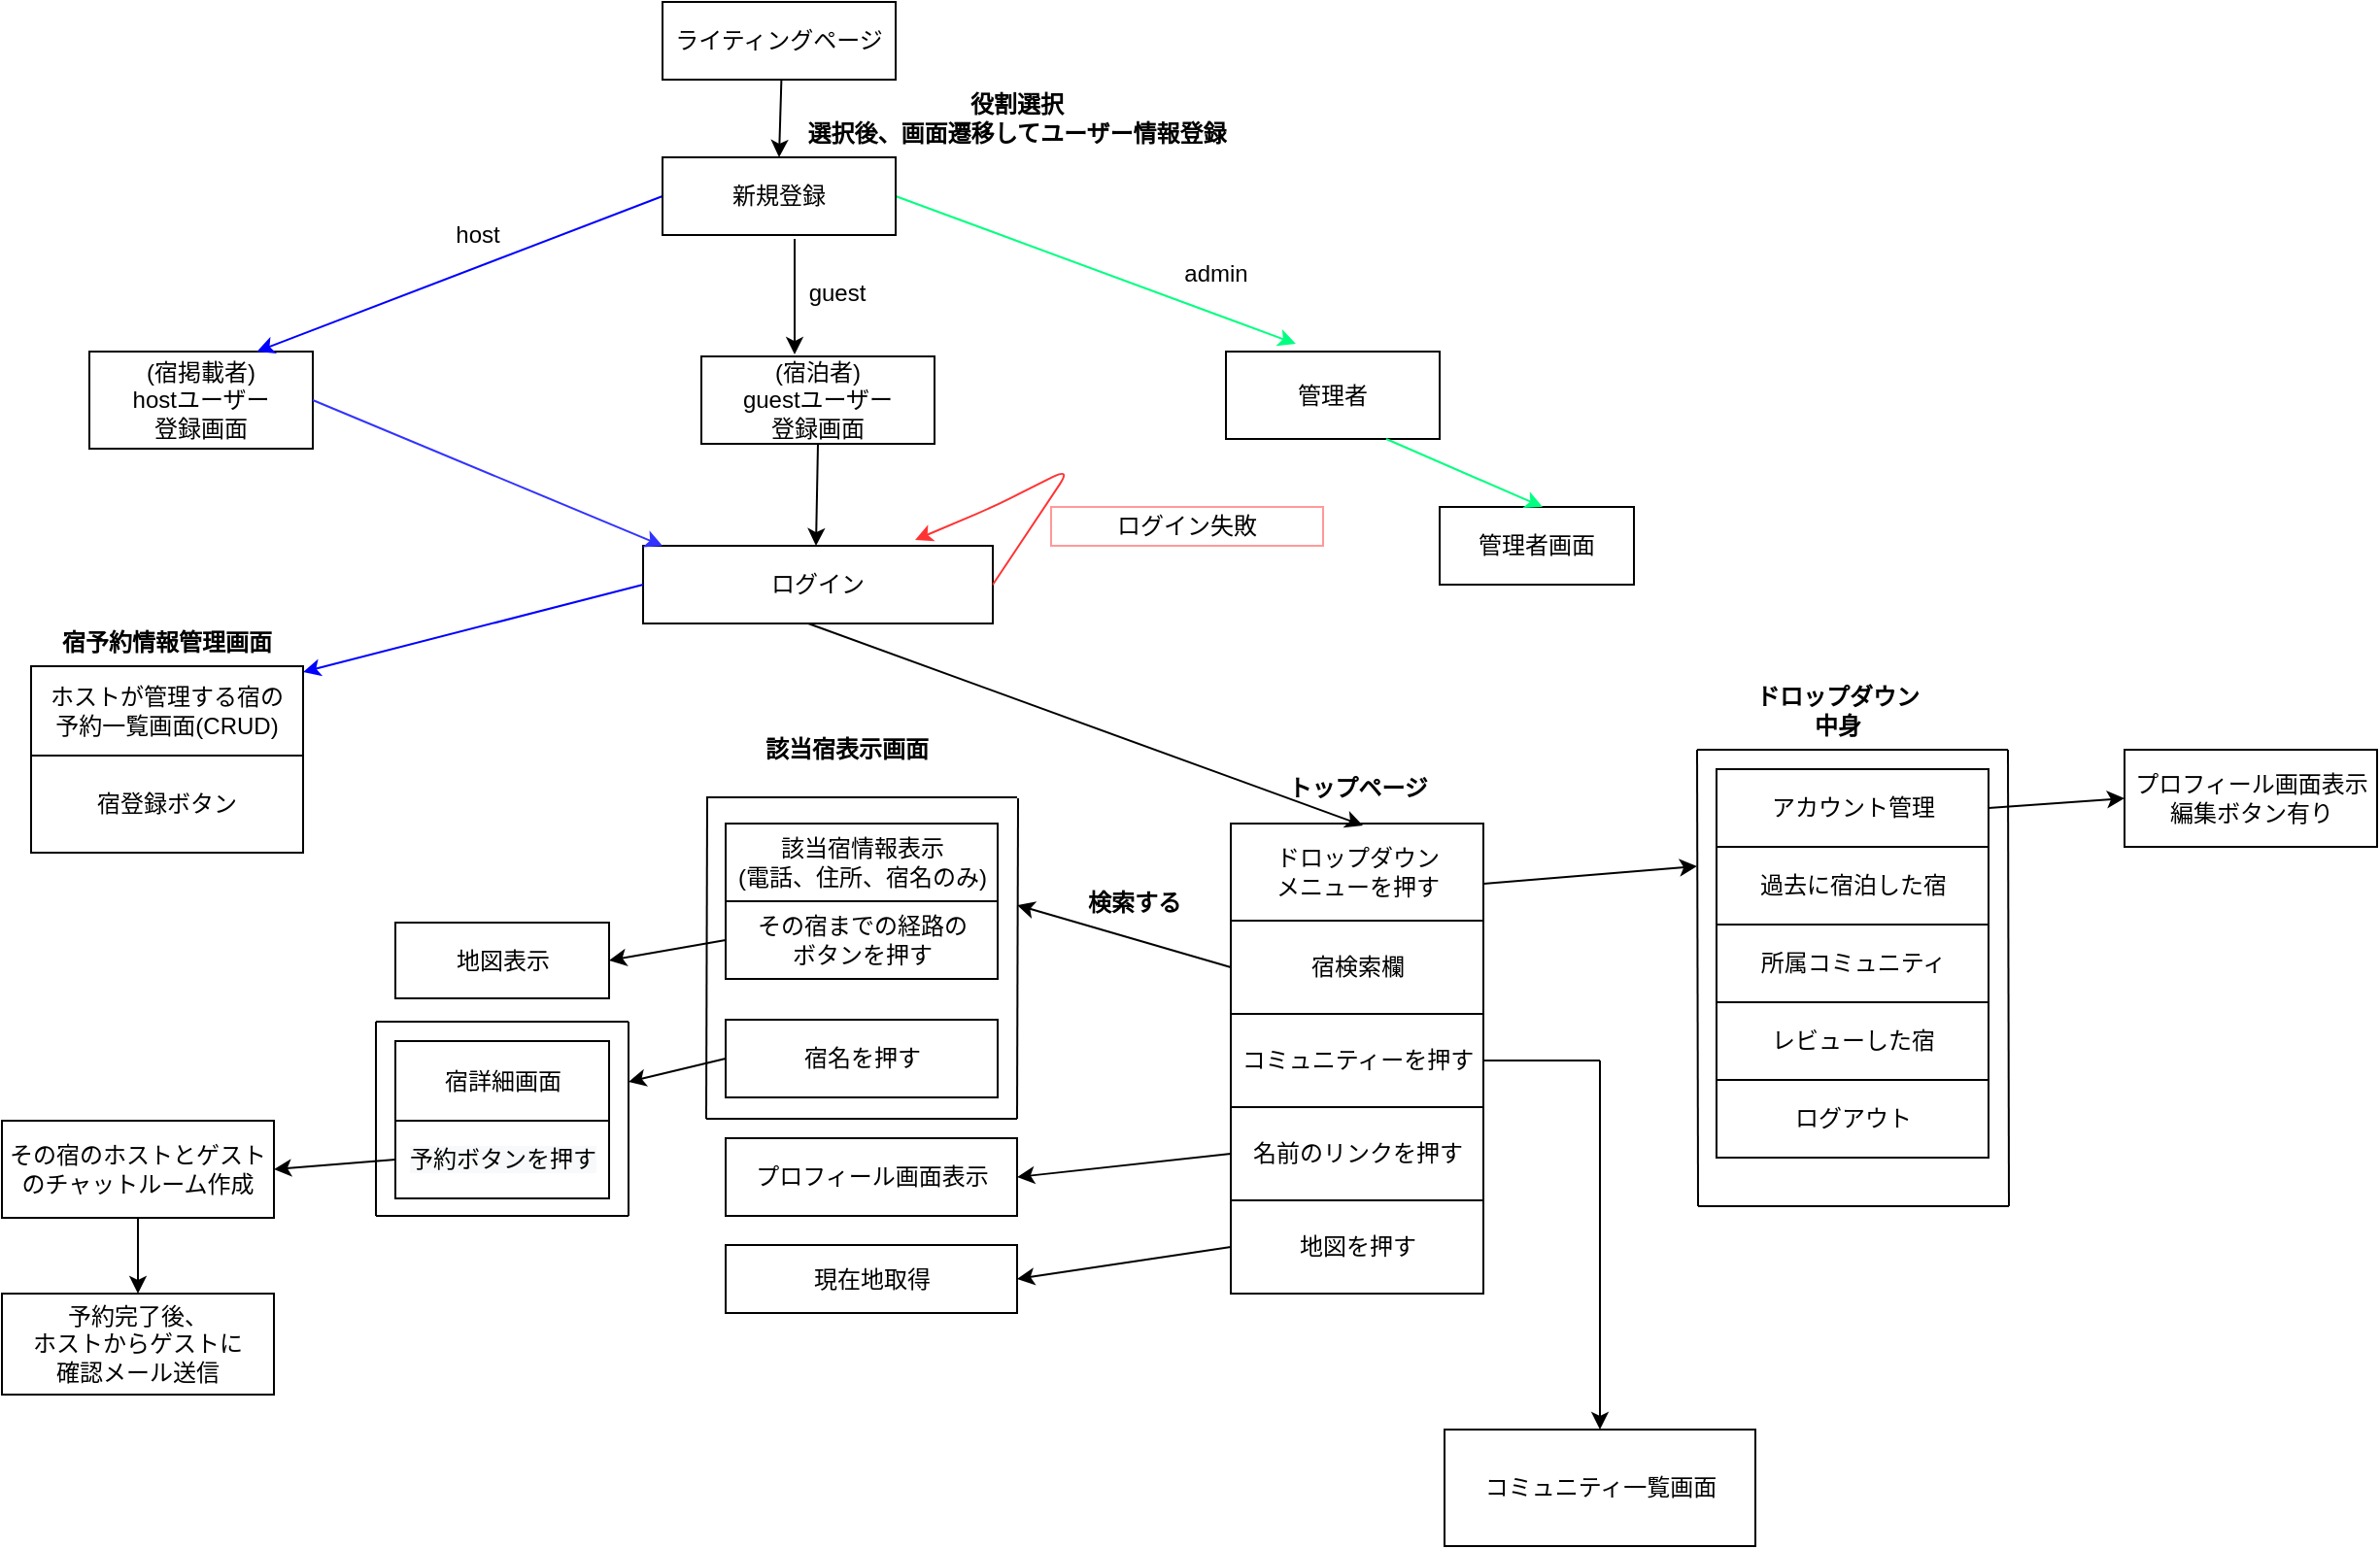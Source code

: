 <mxfile version="14.5.0" type="github">
  <diagram id="WhwGQC-mnGbwW_Mbt8xb" name="Page-1">
    <mxGraphModel dx="2384" dy="764" grid="1" gridSize="10" guides="1" tooltips="1" connect="1" arrows="1" fold="1" page="1" pageScale="1" pageWidth="827" pageHeight="1169" math="0" shadow="0">
      <root>
        <mxCell id="0" />
        <mxCell id="1" parent="0" />
        <mxCell id="xXuOm_tsiNNF9cSkQ2Ow-1" value="" style="shape=table;html=1;whiteSpace=wrap;startSize=0;container=1;collapsible=0;childLayout=tableLayout;" vertex="1" parent="1">
          <mxGeometry x="315" y="280" width="180" height="40" as="geometry" />
        </mxCell>
        <mxCell id="xXuOm_tsiNNF9cSkQ2Ow-2" value="" style="shape=partialRectangle;html=1;whiteSpace=wrap;collapsible=0;dropTarget=0;pointerEvents=0;fillColor=none;top=0;left=0;bottom=0;right=0;points=[[0,0.5],[1,0.5]];portConstraint=eastwest;" vertex="1" parent="xXuOm_tsiNNF9cSkQ2Ow-1">
          <mxGeometry width="180" height="40" as="geometry" />
        </mxCell>
        <mxCell id="xXuOm_tsiNNF9cSkQ2Ow-3" value="ログイン" style="shape=partialRectangle;html=1;whiteSpace=wrap;connectable=0;overflow=hidden;fillColor=none;top=0;left=0;bottom=0;right=0;" vertex="1" parent="xXuOm_tsiNNF9cSkQ2Ow-2">
          <mxGeometry width="180" height="40" as="geometry" />
        </mxCell>
        <mxCell id="xXuOm_tsiNNF9cSkQ2Ow-92" value="" style="endArrow=classic;html=1;strokeColor=#FF3333;" edge="1" parent="xXuOm_tsiNNF9cSkQ2Ow-1">
          <mxGeometry width="50" height="50" relative="1" as="geometry">
            <mxPoint x="180" y="20" as="sourcePoint" />
            <mxPoint x="140" y="-3" as="targetPoint" />
            <Array as="points">
              <mxPoint x="220" y="-40" />
              <mxPoint x="180" y="-20" />
            </Array>
          </mxGeometry>
        </mxCell>
        <mxCell id="xXuOm_tsiNNF9cSkQ2Ow-14" value="" style="shape=table;html=1;whiteSpace=wrap;startSize=0;container=1;collapsible=0;childLayout=tableLayout;" vertex="1" parent="1">
          <mxGeometry x="725" y="260" width="100" height="40" as="geometry" />
        </mxCell>
        <mxCell id="xXuOm_tsiNNF9cSkQ2Ow-15" value="" style="shape=partialRectangle;html=1;whiteSpace=wrap;collapsible=0;dropTarget=0;pointerEvents=0;fillColor=none;top=0;left=0;bottom=0;right=0;points=[[0,0.5],[1,0.5]];portConstraint=eastwest;" vertex="1" parent="xXuOm_tsiNNF9cSkQ2Ow-14">
          <mxGeometry width="100" height="40" as="geometry" />
        </mxCell>
        <mxCell id="xXuOm_tsiNNF9cSkQ2Ow-16" value="管理者画面" style="shape=partialRectangle;html=1;whiteSpace=wrap;connectable=0;overflow=hidden;fillColor=none;top=0;left=0;bottom=0;right=0;" vertex="1" parent="xXuOm_tsiNNF9cSkQ2Ow-15">
          <mxGeometry width="100" height="40" as="geometry" />
        </mxCell>
        <mxCell id="xXuOm_tsiNNF9cSkQ2Ow-17" value="" style="shape=table;html=1;whiteSpace=wrap;startSize=0;container=1;collapsible=0;childLayout=tableLayout;" vertex="1" parent="1">
          <mxGeometry x="187.5" y="535" width="110" height="41" as="geometry" />
        </mxCell>
        <mxCell id="xXuOm_tsiNNF9cSkQ2Ow-18" value="" style="shape=partialRectangle;html=1;whiteSpace=wrap;collapsible=0;dropTarget=0;pointerEvents=0;fillColor=none;top=0;left=0;bottom=0;right=0;points=[[0,0.5],[1,0.5]];portConstraint=eastwest;" vertex="1" parent="xXuOm_tsiNNF9cSkQ2Ow-17">
          <mxGeometry width="110" height="41" as="geometry" />
        </mxCell>
        <mxCell id="xXuOm_tsiNNF9cSkQ2Ow-19" value="宿詳細画面" style="shape=partialRectangle;html=1;whiteSpace=wrap;connectable=0;overflow=hidden;fillColor=none;top=0;left=0;bottom=0;right=0;" vertex="1" parent="xXuOm_tsiNNF9cSkQ2Ow-18">
          <mxGeometry width="110" height="41" as="geometry" />
        </mxCell>
        <mxCell id="xXuOm_tsiNNF9cSkQ2Ow-35" value="" style="shape=table;html=1;whiteSpace=wrap;startSize=0;container=1;collapsible=0;childLayout=tableLayout;" vertex="1" parent="1">
          <mxGeometry x="325" width="120" height="40" as="geometry" />
        </mxCell>
        <mxCell id="xXuOm_tsiNNF9cSkQ2Ow-36" value="" style="shape=partialRectangle;html=1;whiteSpace=wrap;collapsible=0;dropTarget=0;pointerEvents=0;fillColor=none;top=0;left=0;bottom=0;right=0;points=[[0,0.5],[1,0.5]];portConstraint=eastwest;" vertex="1" parent="xXuOm_tsiNNF9cSkQ2Ow-35">
          <mxGeometry width="120" height="40" as="geometry" />
        </mxCell>
        <mxCell id="xXuOm_tsiNNF9cSkQ2Ow-37" value="ライティングページ" style="shape=partialRectangle;html=1;whiteSpace=wrap;connectable=0;overflow=hidden;fillColor=none;top=0;left=0;bottom=0;right=0;" vertex="1" parent="xXuOm_tsiNNF9cSkQ2Ow-36">
          <mxGeometry width="120" height="40" as="geometry" />
        </mxCell>
        <mxCell id="xXuOm_tsiNNF9cSkQ2Ow-39" value="プロフィール画面表示&lt;br&gt;編集ボタン有り" style="rounded=0;whiteSpace=wrap;html=1;" vertex="1" parent="1">
          <mxGeometry x="1077.5" y="385" width="130" height="50" as="geometry" />
        </mxCell>
        <mxCell id="xXuOm_tsiNNF9cSkQ2Ow-40" value="現在地取得" style="rounded=0;whiteSpace=wrap;html=1;" vertex="1" parent="1">
          <mxGeometry x="357.5" y="640" width="150" height="35" as="geometry" />
        </mxCell>
        <mxCell id="xXuOm_tsiNNF9cSkQ2Ow-41" value="プロフィール画面表示" style="rounded=0;whiteSpace=wrap;html=1;" vertex="1" parent="1">
          <mxGeometry x="357.5" y="585" width="150" height="40" as="geometry" />
        </mxCell>
        <mxCell id="xXuOm_tsiNNF9cSkQ2Ow-44" value="&lt;font style=&quot;vertical-align: inherit&quot;&gt;&lt;font style=&quot;vertical-align: inherit&quot;&gt;(宿泊者)&lt;br&gt;guestユーザー&lt;br&gt;登録画面&lt;br&gt;&lt;/font&gt;&lt;/font&gt;" style="rounded=0;whiteSpace=wrap;html=1;" vertex="1" parent="1">
          <mxGeometry x="345" y="182.5" width="120" height="45" as="geometry" />
        </mxCell>
        <mxCell id="xXuOm_tsiNNF9cSkQ2Ow-45" value="管理者" style="rounded=0;whiteSpace=wrap;html=1;" vertex="1" parent="1">
          <mxGeometry x="615" y="180" width="110" height="45" as="geometry" />
        </mxCell>
        <mxCell id="xXuOm_tsiNNF9cSkQ2Ow-46" value="&lt;font style=&quot;vertical-align: inherit&quot;&gt;&lt;font style=&quot;vertical-align: inherit&quot;&gt;(宿掲載者)&lt;br&gt;hostユーザー&lt;br&gt;登録画面&lt;/font&gt;&lt;/font&gt;" style="rounded=0;whiteSpace=wrap;html=1;" vertex="1" parent="1">
          <mxGeometry x="30" y="180" width="115" height="50" as="geometry" />
        </mxCell>
        <mxCell id="xXuOm_tsiNNF9cSkQ2Ow-47" value="" style="shape=table;html=1;whiteSpace=wrap;startSize=0;container=1;collapsible=0;childLayout=tableLayout;" vertex="1" parent="1">
          <mxGeometry x="617.5" y="423" width="130" height="242" as="geometry" />
        </mxCell>
        <mxCell id="xXuOm_tsiNNF9cSkQ2Ow-48" value="" style="shape=partialRectangle;html=1;whiteSpace=wrap;collapsible=0;dropTarget=0;pointerEvents=0;fillColor=none;top=0;left=0;bottom=0;right=0;points=[[0,0.5],[1,0.5]];portConstraint=eastwest;" vertex="1" parent="xXuOm_tsiNNF9cSkQ2Ow-47">
          <mxGeometry width="130" height="50" as="geometry" />
        </mxCell>
        <mxCell id="xXuOm_tsiNNF9cSkQ2Ow-49" value="&lt;span&gt;ドロップダウン&lt;/span&gt;&lt;br&gt;&lt;span&gt;メニューを押す&lt;/span&gt;" style="shape=partialRectangle;html=1;whiteSpace=wrap;connectable=0;overflow=hidden;fillColor=none;top=0;left=0;bottom=0;right=0;" vertex="1" parent="xXuOm_tsiNNF9cSkQ2Ow-48">
          <mxGeometry width="130" height="50" as="geometry" />
        </mxCell>
        <mxCell id="xXuOm_tsiNNF9cSkQ2Ow-50" value="" style="shape=partialRectangle;html=1;whiteSpace=wrap;collapsible=0;dropTarget=0;pointerEvents=0;fillColor=none;top=0;left=0;bottom=0;right=0;points=[[0,0.5],[1,0.5]];portConstraint=eastwest;" vertex="1" parent="xXuOm_tsiNNF9cSkQ2Ow-47">
          <mxGeometry y="50" width="130" height="48" as="geometry" />
        </mxCell>
        <mxCell id="xXuOm_tsiNNF9cSkQ2Ow-51" value="宿検索欄" style="shape=partialRectangle;html=1;whiteSpace=wrap;connectable=0;overflow=hidden;fillColor=none;top=0;left=0;bottom=0;right=0;" vertex="1" parent="xXuOm_tsiNNF9cSkQ2Ow-50">
          <mxGeometry width="130" height="48" as="geometry" />
        </mxCell>
        <mxCell id="xXuOm_tsiNNF9cSkQ2Ow-52" value="" style="shape=partialRectangle;html=1;whiteSpace=wrap;collapsible=0;dropTarget=0;pointerEvents=0;fillColor=none;top=0;left=0;bottom=0;right=0;points=[[0,0.5],[1,0.5]];portConstraint=eastwest;" vertex="1" parent="xXuOm_tsiNNF9cSkQ2Ow-47">
          <mxGeometry y="98" width="130" height="48" as="geometry" />
        </mxCell>
        <mxCell id="xXuOm_tsiNNF9cSkQ2Ow-53" value="コミュニティーを押す" style="shape=partialRectangle;html=1;whiteSpace=wrap;connectable=0;overflow=hidden;fillColor=none;top=0;left=0;bottom=0;right=0;" vertex="1" parent="xXuOm_tsiNNF9cSkQ2Ow-52">
          <mxGeometry width="130" height="48" as="geometry" />
        </mxCell>
        <mxCell id="xXuOm_tsiNNF9cSkQ2Ow-54" value="" style="shape=partialRectangle;html=1;whiteSpace=wrap;collapsible=0;dropTarget=0;pointerEvents=0;fillColor=none;top=0;left=0;bottom=0;right=0;points=[[0,0.5],[1,0.5]];portConstraint=eastwest;" vertex="1" parent="xXuOm_tsiNNF9cSkQ2Ow-47">
          <mxGeometry y="146" width="130" height="48" as="geometry" />
        </mxCell>
        <mxCell id="xXuOm_tsiNNF9cSkQ2Ow-55" value="名前のリンクを押す" style="shape=partialRectangle;html=1;whiteSpace=wrap;connectable=0;overflow=hidden;fillColor=none;top=0;left=0;bottom=0;right=0;" vertex="1" parent="xXuOm_tsiNNF9cSkQ2Ow-54">
          <mxGeometry width="130" height="48" as="geometry" />
        </mxCell>
        <mxCell id="xXuOm_tsiNNF9cSkQ2Ow-56" value="" style="shape=partialRectangle;html=1;whiteSpace=wrap;collapsible=0;dropTarget=0;pointerEvents=0;fillColor=none;top=0;left=0;bottom=0;right=0;points=[[0,0.5],[1,0.5]];portConstraint=eastwest;" vertex="1" parent="xXuOm_tsiNNF9cSkQ2Ow-47">
          <mxGeometry y="194" width="130" height="48" as="geometry" />
        </mxCell>
        <mxCell id="xXuOm_tsiNNF9cSkQ2Ow-57" value="地図を押す" style="shape=partialRectangle;html=1;whiteSpace=wrap;connectable=0;overflow=hidden;fillColor=none;top=0;left=0;bottom=0;right=0;" vertex="1" parent="xXuOm_tsiNNF9cSkQ2Ow-56">
          <mxGeometry width="130" height="48" as="geometry" />
        </mxCell>
        <mxCell id="xXuOm_tsiNNF9cSkQ2Ow-60" value="" style="shape=table;html=1;whiteSpace=wrap;startSize=0;container=1;collapsible=0;childLayout=tableLayout;" vertex="1" parent="1">
          <mxGeometry x="867.5" y="395" width="140" height="200" as="geometry" />
        </mxCell>
        <mxCell id="xXuOm_tsiNNF9cSkQ2Ow-61" value="" style="shape=partialRectangle;html=1;whiteSpace=wrap;collapsible=0;dropTarget=0;pointerEvents=0;fillColor=none;top=0;left=0;bottom=0;right=0;points=[[0,0.5],[1,0.5]];portConstraint=eastwest;" vertex="1" parent="xXuOm_tsiNNF9cSkQ2Ow-60">
          <mxGeometry width="140" height="40" as="geometry" />
        </mxCell>
        <mxCell id="xXuOm_tsiNNF9cSkQ2Ow-62" value="アカウント管理" style="shape=partialRectangle;html=1;whiteSpace=wrap;connectable=0;overflow=hidden;fillColor=none;top=0;left=0;bottom=0;right=0;" vertex="1" parent="xXuOm_tsiNNF9cSkQ2Ow-61">
          <mxGeometry width="140" height="40" as="geometry" />
        </mxCell>
        <mxCell id="xXuOm_tsiNNF9cSkQ2Ow-63" value="" style="shape=partialRectangle;html=1;whiteSpace=wrap;collapsible=0;dropTarget=0;pointerEvents=0;fillColor=none;top=0;left=0;bottom=0;right=0;points=[[0,0.5],[1,0.5]];portConstraint=eastwest;" vertex="1" parent="xXuOm_tsiNNF9cSkQ2Ow-60">
          <mxGeometry y="40" width="140" height="40" as="geometry" />
        </mxCell>
        <mxCell id="xXuOm_tsiNNF9cSkQ2Ow-64" value="過去に宿泊した宿" style="shape=partialRectangle;html=1;whiteSpace=wrap;connectable=0;overflow=hidden;fillColor=none;top=0;left=0;bottom=0;right=0;" vertex="1" parent="xXuOm_tsiNNF9cSkQ2Ow-63">
          <mxGeometry width="140" height="40" as="geometry" />
        </mxCell>
        <mxCell id="xXuOm_tsiNNF9cSkQ2Ow-65" value="" style="shape=partialRectangle;html=1;whiteSpace=wrap;collapsible=0;dropTarget=0;pointerEvents=0;fillColor=none;top=0;left=0;bottom=0;right=0;points=[[0,0.5],[1,0.5]];portConstraint=eastwest;" vertex="1" parent="xXuOm_tsiNNF9cSkQ2Ow-60">
          <mxGeometry y="80" width="140" height="40" as="geometry" />
        </mxCell>
        <mxCell id="xXuOm_tsiNNF9cSkQ2Ow-66" value="所属コミュニティ" style="shape=partialRectangle;html=1;whiteSpace=wrap;connectable=0;overflow=hidden;fillColor=none;top=0;left=0;bottom=0;right=0;" vertex="1" parent="xXuOm_tsiNNF9cSkQ2Ow-65">
          <mxGeometry width="140" height="40" as="geometry" />
        </mxCell>
        <mxCell id="xXuOm_tsiNNF9cSkQ2Ow-69" value="" style="shape=partialRectangle;html=1;whiteSpace=wrap;collapsible=0;dropTarget=0;pointerEvents=0;fillColor=none;top=0;left=0;bottom=0;right=0;points=[[0,0.5],[1,0.5]];portConstraint=eastwest;" vertex="1" parent="xXuOm_tsiNNF9cSkQ2Ow-60">
          <mxGeometry y="120" width="140" height="40" as="geometry" />
        </mxCell>
        <mxCell id="xXuOm_tsiNNF9cSkQ2Ow-70" value="レビューした宿" style="shape=partialRectangle;html=1;whiteSpace=wrap;connectable=0;overflow=hidden;fillColor=none;top=0;left=0;bottom=0;right=0;" vertex="1" parent="xXuOm_tsiNNF9cSkQ2Ow-69">
          <mxGeometry width="140" height="40" as="geometry" />
        </mxCell>
        <mxCell id="xXuOm_tsiNNF9cSkQ2Ow-71" value="" style="shape=partialRectangle;html=1;whiteSpace=wrap;collapsible=0;dropTarget=0;pointerEvents=0;fillColor=none;top=0;left=0;bottom=0;right=0;points=[[0,0.5],[1,0.5]];portConstraint=eastwest;" vertex="1" parent="xXuOm_tsiNNF9cSkQ2Ow-60">
          <mxGeometry y="160" width="140" height="40" as="geometry" />
        </mxCell>
        <mxCell id="xXuOm_tsiNNF9cSkQ2Ow-72" value="ログアウト" style="shape=partialRectangle;html=1;whiteSpace=wrap;connectable=0;overflow=hidden;fillColor=none;top=0;left=0;bottom=0;right=0;" vertex="1" parent="xXuOm_tsiNNF9cSkQ2Ow-71">
          <mxGeometry width="140" height="40" as="geometry" />
        </mxCell>
        <mxCell id="xXuOm_tsiNNF9cSkQ2Ow-74" value="&lt;span&gt;&lt;b&gt;該当宿表示画面&lt;/b&gt;&lt;/span&gt;" style="text;html=1;strokeColor=none;fillColor=none;align=center;verticalAlign=middle;whiteSpace=wrap;rounded=0;" vertex="1" parent="1">
          <mxGeometry x="375" y="375" width="90" height="20" as="geometry" />
        </mxCell>
        <mxCell id="xXuOm_tsiNNF9cSkQ2Ow-75" value="" style="shape=table;html=1;whiteSpace=wrap;startSize=0;container=1;collapsible=0;childLayout=tableLayout;" vertex="1" parent="1">
          <mxGeometry x="357.5" y="423" width="140" height="80" as="geometry" />
        </mxCell>
        <mxCell id="xXuOm_tsiNNF9cSkQ2Ow-78" value="" style="shape=partialRectangle;html=1;whiteSpace=wrap;collapsible=0;dropTarget=0;pointerEvents=0;fillColor=none;top=0;left=0;bottom=0;right=0;points=[[0,0.5],[1,0.5]];portConstraint=eastwest;" vertex="1" parent="xXuOm_tsiNNF9cSkQ2Ow-75">
          <mxGeometry width="140" height="40" as="geometry" />
        </mxCell>
        <mxCell id="xXuOm_tsiNNF9cSkQ2Ow-79" value="該当宿情報表示&lt;br&gt;(電話、住所、宿名のみ)" style="shape=partialRectangle;html=1;whiteSpace=wrap;connectable=0;overflow=hidden;fillColor=none;top=0;left=0;bottom=0;right=0;" vertex="1" parent="xXuOm_tsiNNF9cSkQ2Ow-78">
          <mxGeometry width="140" height="40" as="geometry" />
        </mxCell>
        <mxCell id="xXuOm_tsiNNF9cSkQ2Ow-80" value="" style="shape=partialRectangle;html=1;whiteSpace=wrap;collapsible=0;dropTarget=0;pointerEvents=0;fillColor=none;top=0;left=0;bottom=0;right=0;points=[[0,0.5],[1,0.5]];portConstraint=eastwest;" vertex="1" parent="xXuOm_tsiNNF9cSkQ2Ow-75">
          <mxGeometry y="40" width="140" height="40" as="geometry" />
        </mxCell>
        <mxCell id="xXuOm_tsiNNF9cSkQ2Ow-81" value="その宿までの経路の&lt;br&gt;ボタンを押す" style="shape=partialRectangle;html=1;whiteSpace=wrap;connectable=0;overflow=hidden;fillColor=none;top=0;left=0;bottom=0;right=0;" vertex="1" parent="xXuOm_tsiNNF9cSkQ2Ow-80">
          <mxGeometry width="140" height="40" as="geometry" />
        </mxCell>
        <mxCell id="xXuOm_tsiNNF9cSkQ2Ow-83" value="宿名を押す" style="whiteSpace=wrap;html=1;startSize=0;" vertex="1" parent="1">
          <mxGeometry x="357.5" y="524" width="140" height="40" as="geometry" />
        </mxCell>
        <mxCell id="xXuOm_tsiNNF9cSkQ2Ow-85" value="&lt;b&gt;ドロップダウン&lt;br&gt;中身&lt;/b&gt;" style="text;html=1;strokeColor=none;fillColor=none;align=center;verticalAlign=middle;whiteSpace=wrap;rounded=0;" vertex="1" parent="1">
          <mxGeometry x="880" y="355" width="100" height="20" as="geometry" />
        </mxCell>
        <mxCell id="xXuOm_tsiNNF9cSkQ2Ow-86" value="" style="endArrow=classic;html=1;entryX=0.4;entryY=-0.022;entryDx=0;entryDy=0;entryPerimeter=0;" edge="1" parent="1" target="xXuOm_tsiNNF9cSkQ2Ow-44">
          <mxGeometry width="50" height="50" relative="1" as="geometry">
            <mxPoint x="393" y="122" as="sourcePoint" />
            <mxPoint x="530" y="320" as="targetPoint" />
          </mxGeometry>
        </mxCell>
        <mxCell id="xXuOm_tsiNNF9cSkQ2Ow-87" value="" style="endArrow=classic;html=1;exitX=1;exitY=0.5;exitDx=0;exitDy=0;entryX=0;entryY=0.5;entryDx=0;entryDy=0;" edge="1" parent="1" source="xXuOm_tsiNNF9cSkQ2Ow-61" target="xXuOm_tsiNNF9cSkQ2Ow-39">
          <mxGeometry width="50" height="50" relative="1" as="geometry">
            <mxPoint x="777.5" y="475" as="sourcePoint" />
            <mxPoint x="827.5" y="425" as="targetPoint" />
          </mxGeometry>
        </mxCell>
        <mxCell id="xXuOm_tsiNNF9cSkQ2Ow-88" value="" style="endArrow=classic;html=1;" edge="1" parent="1">
          <mxGeometry width="50" height="50" relative="1" as="geometry">
            <mxPoint x="747.5" y="454" as="sourcePoint" />
            <mxPoint x="857.5" y="445" as="targetPoint" />
          </mxGeometry>
        </mxCell>
        <mxCell id="xXuOm_tsiNNF9cSkQ2Ow-89" value="" style="endArrow=classic;html=1;entryX=0.523;entryY=0.02;entryDx=0;entryDy=0;entryPerimeter=0;" edge="1" parent="1" target="xXuOm_tsiNNF9cSkQ2Ow-48">
          <mxGeometry width="50" height="50" relative="1" as="geometry">
            <mxPoint x="400" y="320" as="sourcePoint" />
            <mxPoint x="520" y="380" as="targetPoint" />
          </mxGeometry>
        </mxCell>
        <mxCell id="xXuOm_tsiNNF9cSkQ2Ow-93" value="" style="endArrow=classic;html=1;exitX=0.5;exitY=1;exitDx=0;exitDy=0;" edge="1" parent="1" source="xXuOm_tsiNNF9cSkQ2Ow-44">
          <mxGeometry width="50" height="50" relative="1" as="geometry">
            <mxPoint x="404" y="250" as="sourcePoint" />
            <mxPoint x="404" y="280" as="targetPoint" />
          </mxGeometry>
        </mxCell>
        <mxCell id="xXuOm_tsiNNF9cSkQ2Ow-94" value="" style="endArrow=classic;html=1;entryX=0.75;entryY=0;entryDx=0;entryDy=0;exitX=0;exitY=0.5;exitDx=0;exitDy=0;strokeColor=#0000FF;" edge="1" parent="1" source="xXuOm_tsiNNF9cSkQ2Ow-149" target="xXuOm_tsiNNF9cSkQ2Ow-46">
          <mxGeometry width="50" height="50" relative="1" as="geometry">
            <mxPoint x="320" y="100" as="sourcePoint" />
            <mxPoint x="530" y="320" as="targetPoint" />
          </mxGeometry>
        </mxCell>
        <mxCell id="xXuOm_tsiNNF9cSkQ2Ow-95" value="" style="endArrow=classic;html=1;entryX=0.327;entryY=-0.089;entryDx=0;entryDy=0;entryPerimeter=0;exitX=1;exitY=0.5;exitDx=0;exitDy=0;strokeColor=#00FF80;" edge="1" parent="1" source="xXuOm_tsiNNF9cSkQ2Ow-149" target="xXuOm_tsiNNF9cSkQ2Ow-45">
          <mxGeometry width="50" height="50" relative="1" as="geometry">
            <mxPoint x="580" y="130" as="sourcePoint" />
            <mxPoint x="530" y="320" as="targetPoint" />
          </mxGeometry>
        </mxCell>
        <mxCell id="xXuOm_tsiNNF9cSkQ2Ow-99" value="&lt;b&gt;&lt;font style=&quot;vertical-align: inherit&quot;&gt;&lt;font style=&quot;vertical-align: inherit&quot;&gt;トップページ&lt;/font&gt;&lt;/font&gt;&lt;/b&gt;" style="text;html=1;strokeColor=none;fillColor=none;align=center;verticalAlign=middle;whiteSpace=wrap;rounded=0;" vertex="1" parent="1">
          <mxGeometry x="637.5" y="395" width="90" height="20" as="geometry" />
        </mxCell>
        <mxCell id="xXuOm_tsiNNF9cSkQ2Ow-100" value="" style="endArrow=classic;html=1;exitX=0;exitY=0.5;exitDx=0;exitDy=0;entryX=1;entryY=0.5;entryDx=0;entryDy=0;" edge="1" parent="1" source="xXuOm_tsiNNF9cSkQ2Ow-56" target="xXuOm_tsiNNF9cSkQ2Ow-40">
          <mxGeometry width="50" height="50" relative="1" as="geometry">
            <mxPoint x="777.5" y="455" as="sourcePoint" />
            <mxPoint x="827.5" y="405" as="targetPoint" />
          </mxGeometry>
        </mxCell>
        <mxCell id="xXuOm_tsiNNF9cSkQ2Ow-101" value="" style="endArrow=classic;html=1;exitX=0;exitY=0.5;exitDx=0;exitDy=0;entryX=1;entryY=0.5;entryDx=0;entryDy=0;" edge="1" parent="1" source="xXuOm_tsiNNF9cSkQ2Ow-54" target="xXuOm_tsiNNF9cSkQ2Ow-41">
          <mxGeometry width="50" height="50" relative="1" as="geometry">
            <mxPoint x="777.5" y="455" as="sourcePoint" />
            <mxPoint x="827.5" y="405" as="targetPoint" />
          </mxGeometry>
        </mxCell>
        <mxCell id="xXuOm_tsiNNF9cSkQ2Ow-102" value="" style="endArrow=classic;html=1;exitX=0;exitY=0.5;exitDx=0;exitDy=0;" edge="1" parent="1" source="xXuOm_tsiNNF9cSkQ2Ow-50">
          <mxGeometry width="50" height="50" relative="1" as="geometry">
            <mxPoint x="777.5" y="455" as="sourcePoint" />
            <mxPoint x="507.5" y="465" as="targetPoint" />
          </mxGeometry>
        </mxCell>
        <mxCell id="xXuOm_tsiNNF9cSkQ2Ow-103" value="" style="endArrow=none;html=1;" edge="1" parent="1">
          <mxGeometry width="50" height="50" relative="1" as="geometry">
            <mxPoint x="858" y="620" as="sourcePoint" />
            <mxPoint x="1018" y="620" as="targetPoint" />
          </mxGeometry>
        </mxCell>
        <mxCell id="xXuOm_tsiNNF9cSkQ2Ow-104" value="" style="endArrow=none;html=1;" edge="1" parent="1">
          <mxGeometry width="50" height="50" relative="1" as="geometry">
            <mxPoint x="1018" y="620" as="sourcePoint" />
            <mxPoint x="1017.5" y="385" as="targetPoint" />
          </mxGeometry>
        </mxCell>
        <mxCell id="xXuOm_tsiNNF9cSkQ2Ow-105" value="" style="endArrow=none;html=1;" edge="1" parent="1">
          <mxGeometry width="50" height="50" relative="1" as="geometry">
            <mxPoint x="858" y="620" as="sourcePoint" />
            <mxPoint x="857.5" y="385" as="targetPoint" />
          </mxGeometry>
        </mxCell>
        <mxCell id="xXuOm_tsiNNF9cSkQ2Ow-106" value="" style="endArrow=none;html=1;" edge="1" parent="1">
          <mxGeometry width="50" height="50" relative="1" as="geometry">
            <mxPoint x="857.5" y="385" as="sourcePoint" />
            <mxPoint x="1017.5" y="385" as="targetPoint" />
          </mxGeometry>
        </mxCell>
        <mxCell id="xXuOm_tsiNNF9cSkQ2Ow-107" value="" style="endArrow=none;html=1;" edge="1" parent="1">
          <mxGeometry width="50" height="50" relative="1" as="geometry">
            <mxPoint x="347.5" y="575" as="sourcePoint" />
            <mxPoint x="348" y="410" as="targetPoint" />
          </mxGeometry>
        </mxCell>
        <mxCell id="xXuOm_tsiNNF9cSkQ2Ow-108" value="" style="endArrow=none;html=1;" edge="1" parent="1">
          <mxGeometry width="50" height="50" relative="1" as="geometry">
            <mxPoint x="507.5" y="575" as="sourcePoint" />
            <mxPoint x="347.5" y="575" as="targetPoint" />
          </mxGeometry>
        </mxCell>
        <mxCell id="xXuOm_tsiNNF9cSkQ2Ow-109" value="" style="endArrow=none;html=1;" edge="1" parent="1">
          <mxGeometry width="50" height="50" relative="1" as="geometry">
            <mxPoint x="507.5" y="575" as="sourcePoint" />
            <mxPoint x="508" y="410" as="targetPoint" />
          </mxGeometry>
        </mxCell>
        <mxCell id="xXuOm_tsiNNF9cSkQ2Ow-110" value="" style="endArrow=none;html=1;" edge="1" parent="1">
          <mxGeometry width="50" height="50" relative="1" as="geometry">
            <mxPoint x="347.5" y="409.5" as="sourcePoint" />
            <mxPoint x="507.5" y="409.5" as="targetPoint" />
          </mxGeometry>
        </mxCell>
        <mxCell id="xXuOm_tsiNNF9cSkQ2Ow-111" value="ログイン失敗" style="text;html=1;strokeColor=#FF9999;fillColor=none;align=center;verticalAlign=middle;whiteSpace=wrap;rounded=0;" vertex="1" parent="1">
          <mxGeometry x="525" y="260" width="140" height="20" as="geometry" />
        </mxCell>
        <mxCell id="xXuOm_tsiNNF9cSkQ2Ow-113" value="" style="endArrow=classic;html=1;strokeColor=#00FF80;entryX=0.53;entryY=0;entryDx=0;entryDy=0;entryPerimeter=0;exitX=0.75;exitY=1;exitDx=0;exitDy=0;" edge="1" parent="1" source="xXuOm_tsiNNF9cSkQ2Ow-45" target="xXuOm_tsiNNF9cSkQ2Ow-15">
          <mxGeometry width="50" height="50" relative="1" as="geometry">
            <mxPoint x="145" y="250" as="sourcePoint" />
            <mxPoint x="445" y="340" as="targetPoint" />
          </mxGeometry>
        </mxCell>
        <mxCell id="xXuOm_tsiNNF9cSkQ2Ow-114" value="&lt;b&gt;検索する&lt;/b&gt;" style="text;html=1;strokeColor=none;fillColor=none;align=center;verticalAlign=middle;whiteSpace=wrap;rounded=0;" vertex="1" parent="1">
          <mxGeometry x="537.5" y="454" width="60" height="20" as="geometry" />
        </mxCell>
        <mxCell id="xXuOm_tsiNNF9cSkQ2Ow-115" value="" style="endArrow=classic;html=1;strokeColor=#000000;exitX=0;exitY=0.5;exitDx=0;exitDy=0;" edge="1" parent="1" source="xXuOm_tsiNNF9cSkQ2Ow-83">
          <mxGeometry width="50" height="50" relative="1" as="geometry">
            <mxPoint x="637.5" y="475" as="sourcePoint" />
            <mxPoint x="307.5" y="556" as="targetPoint" />
          </mxGeometry>
        </mxCell>
        <mxCell id="xXuOm_tsiNNF9cSkQ2Ow-116" value="" style="shape=table;html=1;whiteSpace=wrap;startSize=0;container=1;collapsible=0;childLayout=tableLayout;" vertex="1" parent="1">
          <mxGeometry x="187.5" y="474" width="110" height="39" as="geometry" />
        </mxCell>
        <mxCell id="xXuOm_tsiNNF9cSkQ2Ow-117" value="" style="shape=partialRectangle;html=1;whiteSpace=wrap;collapsible=0;dropTarget=0;pointerEvents=0;fillColor=none;top=0;left=0;bottom=0;right=0;points=[[0,0.5],[1,0.5]];portConstraint=eastwest;" vertex="1" parent="xXuOm_tsiNNF9cSkQ2Ow-116">
          <mxGeometry width="110" height="39" as="geometry" />
        </mxCell>
        <mxCell id="xXuOm_tsiNNF9cSkQ2Ow-118" value="地図表示" style="shape=partialRectangle;html=1;whiteSpace=wrap;connectable=0;overflow=hidden;fillColor=none;top=0;left=0;bottom=0;right=0;" vertex="1" parent="xXuOm_tsiNNF9cSkQ2Ow-117">
          <mxGeometry width="110" height="39" as="geometry" />
        </mxCell>
        <mxCell id="xXuOm_tsiNNF9cSkQ2Ow-119" value="" style="endArrow=classic;html=1;strokeColor=#000000;exitX=0;exitY=0.5;exitDx=0;exitDy=0;entryX=1;entryY=0.5;entryDx=0;entryDy=0;" edge="1" parent="1" source="xXuOm_tsiNNF9cSkQ2Ow-80" target="xXuOm_tsiNNF9cSkQ2Ow-117">
          <mxGeometry width="50" height="50" relative="1" as="geometry">
            <mxPoint x="367.5" y="554" as="sourcePoint" />
            <mxPoint x="307.5" y="565.5" as="targetPoint" />
          </mxGeometry>
        </mxCell>
        <mxCell id="xXuOm_tsiNNF9cSkQ2Ow-120" value="" style="shape=table;html=1;whiteSpace=wrap;startSize=0;container=1;collapsible=0;childLayout=tableLayout;" vertex="1" parent="1">
          <mxGeometry x="187.5" y="576" width="110" height="40" as="geometry" />
        </mxCell>
        <mxCell id="xXuOm_tsiNNF9cSkQ2Ow-121" value="" style="shape=partialRectangle;html=1;whiteSpace=wrap;collapsible=0;dropTarget=0;pointerEvents=0;fillColor=none;top=0;left=0;bottom=0;right=0;points=[[0,0.5],[1,0.5]];portConstraint=eastwest;" vertex="1" parent="xXuOm_tsiNNF9cSkQ2Ow-120">
          <mxGeometry width="110" height="40" as="geometry" />
        </mxCell>
        <mxCell id="xXuOm_tsiNNF9cSkQ2Ow-122" value="&lt;meta charset=&quot;utf-8&quot;&gt;&lt;span style=&quot;color: rgb(0, 0, 0); font-family: helvetica; font-size: 12px; font-style: normal; font-weight: 400; letter-spacing: normal; text-align: center; text-indent: 0px; text-transform: none; word-spacing: 0px; background-color: rgb(248, 249, 250); display: inline; float: none;&quot;&gt;予約ボタンを押す&lt;/span&gt;" style="shape=partialRectangle;html=1;whiteSpace=wrap;connectable=0;overflow=hidden;fillColor=none;top=0;left=0;bottom=0;right=0;" vertex="1" parent="xXuOm_tsiNNF9cSkQ2Ow-121">
          <mxGeometry width="110" height="40" as="geometry" />
        </mxCell>
        <mxCell id="xXuOm_tsiNNF9cSkQ2Ow-123" value="" style="endArrow=none;html=1;strokeColor=#000000;" edge="1" parent="1">
          <mxGeometry width="50" height="50" relative="1" as="geometry">
            <mxPoint x="307.5" y="525" as="sourcePoint" />
            <mxPoint x="307.5" y="625" as="targetPoint" />
          </mxGeometry>
        </mxCell>
        <mxCell id="xXuOm_tsiNNF9cSkQ2Ow-124" value="" style="endArrow=none;html=1;strokeColor=#000000;" edge="1" parent="1">
          <mxGeometry width="50" height="50" relative="1" as="geometry">
            <mxPoint x="177.5" y="625" as="sourcePoint" />
            <mxPoint x="307.5" y="625" as="targetPoint" />
          </mxGeometry>
        </mxCell>
        <mxCell id="xXuOm_tsiNNF9cSkQ2Ow-125" value="" style="endArrow=none;html=1;strokeColor=#000000;" edge="1" parent="1">
          <mxGeometry width="50" height="50" relative="1" as="geometry">
            <mxPoint x="177.5" y="625" as="sourcePoint" />
            <mxPoint x="177.5" y="525" as="targetPoint" />
          </mxGeometry>
        </mxCell>
        <mxCell id="xXuOm_tsiNNF9cSkQ2Ow-126" value="" style="endArrow=none;html=1;strokeColor=#000000;" edge="1" parent="1">
          <mxGeometry width="50" height="50" relative="1" as="geometry">
            <mxPoint x="177.5" y="525" as="sourcePoint" />
            <mxPoint x="307.5" y="525" as="targetPoint" />
          </mxGeometry>
        </mxCell>
        <mxCell id="xXuOm_tsiNNF9cSkQ2Ow-127" value="その宿のホストとゲストのチャットルーム作成" style="rounded=0;whiteSpace=wrap;html=1;strokeColor=#000000;" vertex="1" parent="1">
          <mxGeometry x="-15" y="576" width="140" height="50" as="geometry" />
        </mxCell>
        <mxCell id="xXuOm_tsiNNF9cSkQ2Ow-128" value="予約完了後、&lt;br&gt;ホストからゲストに&lt;br&gt;確認メール送信" style="rounded=0;whiteSpace=wrap;html=1;strokeColor=#000000;" vertex="1" parent="1">
          <mxGeometry x="-15" y="665" width="140" height="52" as="geometry" />
        </mxCell>
        <mxCell id="xXuOm_tsiNNF9cSkQ2Ow-134" value="" style="endArrow=classic;html=1;strokeColor=#000000;entryX=0.5;entryY=0;entryDx=0;entryDy=0;exitX=0.5;exitY=1;exitDx=0;exitDy=0;" edge="1" parent="1" source="xXuOm_tsiNNF9cSkQ2Ow-127" target="xXuOm_tsiNNF9cSkQ2Ow-128">
          <mxGeometry width="50" height="50" relative="1" as="geometry">
            <mxPoint x="-285" y="620" as="sourcePoint" />
            <mxPoint x="-15" y="390" as="targetPoint" />
          </mxGeometry>
        </mxCell>
        <mxCell id="xXuOm_tsiNNF9cSkQ2Ow-135" value="" style="endArrow=classic;html=1;strokeColor=#000000;exitX=0;exitY=0.5;exitDx=0;exitDy=0;entryX=1;entryY=0.5;entryDx=0;entryDy=0;" edge="1" parent="1" source="xXuOm_tsiNNF9cSkQ2Ow-121" target="xXuOm_tsiNNF9cSkQ2Ow-127">
          <mxGeometry width="50" height="50" relative="1" as="geometry">
            <mxPoint x="207.5" y="465" as="sourcePoint" />
            <mxPoint x="150" y="630" as="targetPoint" />
          </mxGeometry>
        </mxCell>
        <mxCell id="xXuOm_tsiNNF9cSkQ2Ow-140" value="" style="endArrow=classic;html=1;strokeColor=#0000FF;exitX=0;exitY=0.5;exitDx=0;exitDy=0;" edge="1" parent="1" source="xXuOm_tsiNNF9cSkQ2Ow-2">
          <mxGeometry width="50" height="50" relative="1" as="geometry">
            <mxPoint x="85" y="510" as="sourcePoint" />
            <mxPoint x="140" y="345" as="targetPoint" />
          </mxGeometry>
        </mxCell>
        <mxCell id="xXuOm_tsiNNF9cSkQ2Ow-142" value="" style="endArrow=none;html=1;strokeColor=#000000;exitX=1;exitY=0.5;exitDx=0;exitDy=0;" edge="1" parent="1" source="xXuOm_tsiNNF9cSkQ2Ow-52">
          <mxGeometry width="50" height="50" relative="1" as="geometry">
            <mxPoint x="637.5" y="535" as="sourcePoint" />
            <mxPoint x="807.5" y="545" as="targetPoint" />
          </mxGeometry>
        </mxCell>
        <mxCell id="xXuOm_tsiNNF9cSkQ2Ow-143" value="" style="endArrow=none;html=1;strokeColor=#000000;" edge="1" parent="1">
          <mxGeometry width="50" height="50" relative="1" as="geometry">
            <mxPoint x="807.5" y="685" as="sourcePoint" />
            <mxPoint x="807.5" y="545" as="targetPoint" />
          </mxGeometry>
        </mxCell>
        <mxCell id="xXuOm_tsiNNF9cSkQ2Ow-144" value="" style="endArrow=classic;html=1;strokeColor=#000000;" edge="1" parent="1" target="xXuOm_tsiNNF9cSkQ2Ow-145">
          <mxGeometry width="50" height="50" relative="1" as="geometry">
            <mxPoint x="807.5" y="685" as="sourcePoint" />
            <mxPoint x="907.5" y="685" as="targetPoint" />
          </mxGeometry>
        </mxCell>
        <mxCell id="xXuOm_tsiNNF9cSkQ2Ow-145" value="&lt;font style=&quot;vertical-align: inherit&quot;&gt;&lt;font style=&quot;vertical-align: inherit&quot;&gt;コミュニティ一覧画面&lt;/font&gt;&lt;/font&gt;" style="rounded=0;whiteSpace=wrap;html=1;" vertex="1" parent="1">
          <mxGeometry x="727.5" y="735" width="160" height="60" as="geometry" />
        </mxCell>
        <mxCell id="xXuOm_tsiNNF9cSkQ2Ow-146" value="" style="endArrow=classic;html=1;strokeColor=#3333FF;exitX=1;exitY=0.5;exitDx=0;exitDy=0;" edge="1" parent="1" source="xXuOm_tsiNNF9cSkQ2Ow-46">
          <mxGeometry width="50" height="50" relative="1" as="geometry">
            <mxPoint x="685" y="510" as="sourcePoint" />
            <mxPoint x="325" y="280" as="targetPoint" />
          </mxGeometry>
        </mxCell>
        <mxCell id="xXuOm_tsiNNF9cSkQ2Ow-148" value="&lt;font style=&quot;vertical-align: inherit&quot;&gt;&lt;font style=&quot;vertical-align: inherit&quot;&gt;宿登録ボタン&lt;/font&gt;&lt;/font&gt;" style="rounded=0;whiteSpace=wrap;html=1;" vertex="1" parent="1">
          <mxGeometry y="388" width="140" height="50" as="geometry" />
        </mxCell>
        <mxCell id="xXuOm_tsiNNF9cSkQ2Ow-149" value="&lt;font style=&quot;vertical-align: inherit&quot;&gt;&lt;font style=&quot;vertical-align: inherit&quot;&gt;新規登録&lt;/font&gt;&lt;/font&gt;" style="rounded=0;whiteSpace=wrap;html=1;strokeColor=#000000;" vertex="1" parent="1">
          <mxGeometry x="325" y="80" width="120" height="40" as="geometry" />
        </mxCell>
        <mxCell id="xXuOm_tsiNNF9cSkQ2Ow-150" value="" style="endArrow=classic;html=1;strokeColor=#000000;exitX=0.51;exitY=0.996;exitDx=0;exitDy=0;exitPerimeter=0;entryX=0.5;entryY=0;entryDx=0;entryDy=0;" edge="1" parent="1" source="xXuOm_tsiNNF9cSkQ2Ow-36" target="xXuOm_tsiNNF9cSkQ2Ow-149">
          <mxGeometry width="50" height="50" relative="1" as="geometry">
            <mxPoint x="560" y="450" as="sourcePoint" />
            <mxPoint x="610" y="400" as="targetPoint" />
          </mxGeometry>
        </mxCell>
        <mxCell id="xXuOm_tsiNNF9cSkQ2Ow-151" value="&lt;b&gt;役割選択&lt;br&gt;選択後、画面遷移してユーザー情報登録&lt;/b&gt;" style="text;html=1;strokeColor=none;fillColor=none;align=center;verticalAlign=middle;whiteSpace=wrap;rounded=0;" vertex="1" parent="1">
          <mxGeometry x="395" y="50" width="225" height="20" as="geometry" />
        </mxCell>
        <mxCell id="xXuOm_tsiNNF9cSkQ2Ow-152" value="ホストが管理する宿の&lt;br&gt;予約一覧画面(CRUD)" style="rounded=0;whiteSpace=wrap;html=1;strokeColor=#000000;" vertex="1" parent="1">
          <mxGeometry y="342" width="140" height="46" as="geometry" />
        </mxCell>
        <mxCell id="xXuOm_tsiNNF9cSkQ2Ow-156" value="host" style="text;html=1;strokeColor=none;fillColor=none;align=center;verticalAlign=middle;whiteSpace=wrap;rounded=0;" vertex="1" parent="1">
          <mxGeometry x="210" y="110" width="40" height="20" as="geometry" />
        </mxCell>
        <mxCell id="xXuOm_tsiNNF9cSkQ2Ow-157" value="admin" style="text;html=1;strokeColor=none;fillColor=none;align=center;verticalAlign=middle;whiteSpace=wrap;rounded=0;" vertex="1" parent="1">
          <mxGeometry x="590" y="130" width="40" height="20" as="geometry" />
        </mxCell>
        <mxCell id="xXuOm_tsiNNF9cSkQ2Ow-158" value="guest" style="text;html=1;strokeColor=none;fillColor=none;align=center;verticalAlign=middle;whiteSpace=wrap;rounded=0;" vertex="1" parent="1">
          <mxGeometry x="395" y="140" width="40" height="20" as="geometry" />
        </mxCell>
        <mxCell id="xXuOm_tsiNNF9cSkQ2Ow-159" value="&lt;span&gt;&lt;b&gt;宿予約情報管理画面&lt;/b&gt;&lt;/span&gt;" style="text;html=1;strokeColor=none;fillColor=none;align=center;verticalAlign=middle;whiteSpace=wrap;rounded=0;" vertex="1" parent="1">
          <mxGeometry x="10" y="320" width="120" height="20" as="geometry" />
        </mxCell>
      </root>
    </mxGraphModel>
  </diagram>
</mxfile>
